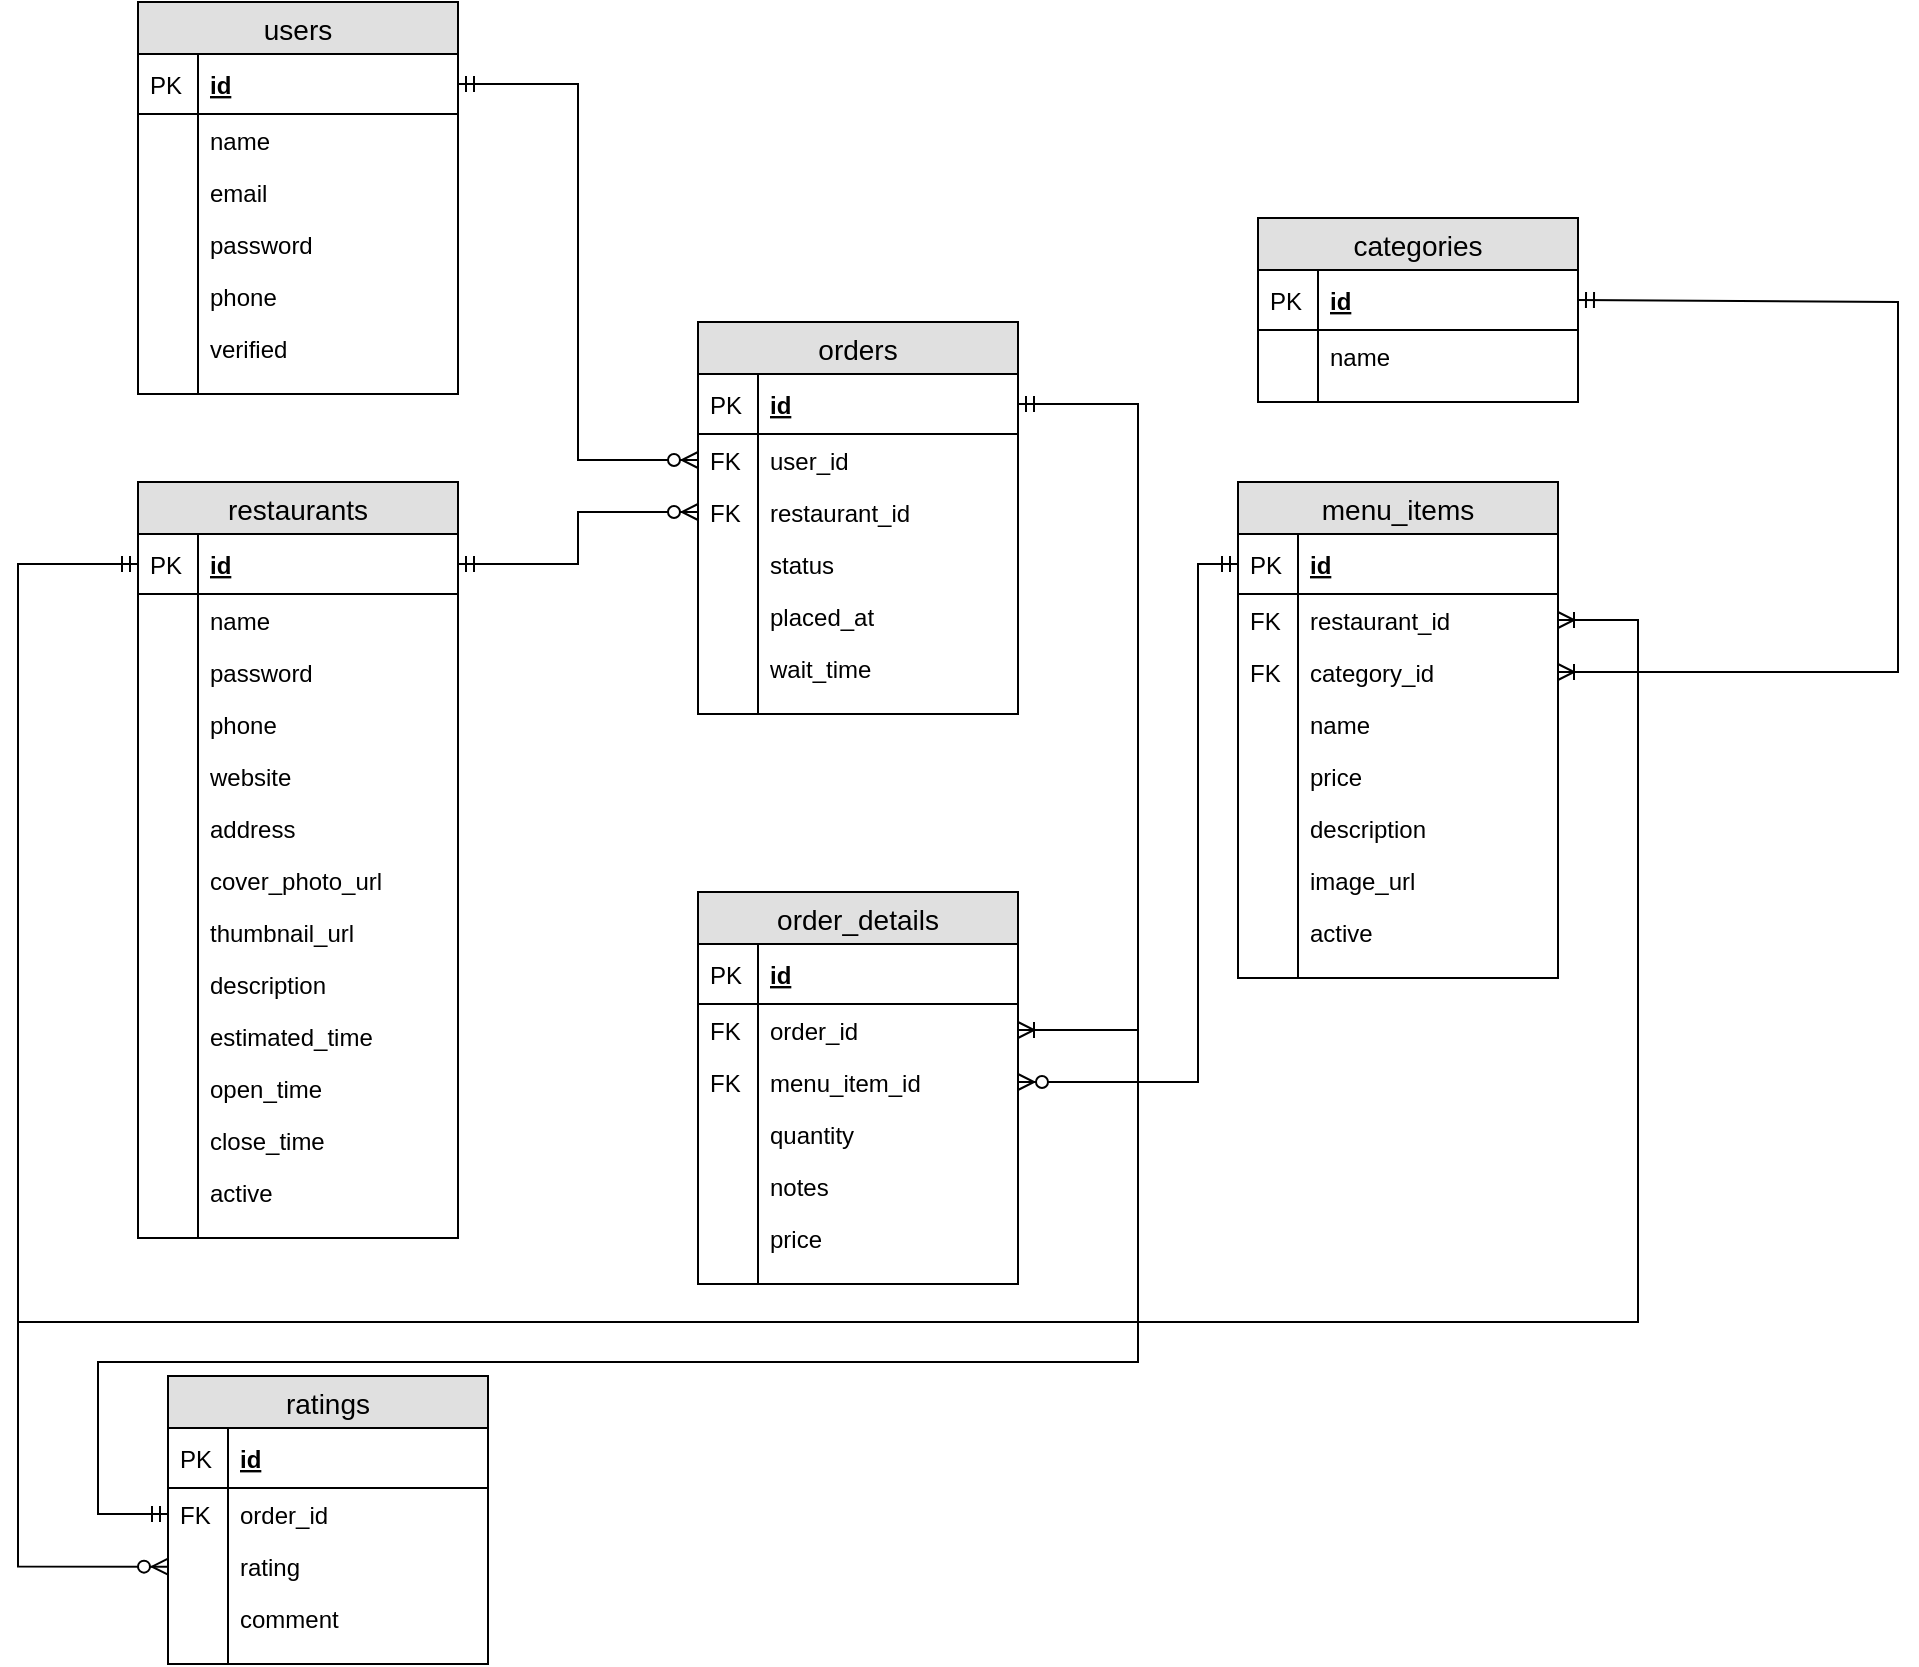 <mxfile pages="1" version="11.2.2" type="github"><diagram name="Page-1" id="2ca16b54-16f6-2749-3443-fa8db7711227"><mxGraphModel dx="1009" dy="723" grid="1" gridSize="10" guides="1" tooltips="1" connect="1" arrows="1" fold="1" page="1" pageScale="1" pageWidth="1100" pageHeight="850" background="#ffffff" math="0" shadow="0"><root><mxCell id="0"/><mxCell id="1" parent="0"/><mxCell id="8HrTH-CgmxdpG1idNWJw-26" value="users" style="swimlane;fontStyle=0;childLayout=stackLayout;horizontal=1;startSize=26;fillColor=#e0e0e0;horizontalStack=0;resizeParent=1;resizeParentMax=0;resizeLast=0;collapsible=1;marginBottom=0;swimlaneFillColor=#ffffff;align=center;fontSize=14;" parent="1" vertex="1"><mxGeometry x="120" y="120" width="160" height="196" as="geometry"/></mxCell><mxCell id="8HrTH-CgmxdpG1idNWJw-27" value="id" style="shape=partialRectangle;top=0;left=0;right=0;bottom=1;align=left;verticalAlign=middle;fillColor=none;spacingLeft=34;spacingRight=4;overflow=hidden;rotatable=0;points=[[0,0.5],[1,0.5]];portConstraint=eastwest;dropTarget=0;fontStyle=5;fontSize=12;" parent="8HrTH-CgmxdpG1idNWJw-26" vertex="1"><mxGeometry y="26" width="160" height="30" as="geometry"/></mxCell><mxCell id="8HrTH-CgmxdpG1idNWJw-28" value="PK" style="shape=partialRectangle;top=0;left=0;bottom=0;fillColor=none;align=left;verticalAlign=middle;spacingLeft=4;spacingRight=4;overflow=hidden;rotatable=0;points=[];portConstraint=eastwest;part=1;fontSize=12;" parent="8HrTH-CgmxdpG1idNWJw-27" vertex="1" connectable="0"><mxGeometry width="30" height="30" as="geometry"/></mxCell><mxCell id="8HrTH-CgmxdpG1idNWJw-29" value="name" style="shape=partialRectangle;top=0;left=0;right=0;bottom=0;align=left;verticalAlign=top;fillColor=none;spacingLeft=34;spacingRight=4;overflow=hidden;rotatable=0;points=[[0,0.5],[1,0.5]];portConstraint=eastwest;dropTarget=0;fontSize=12;" parent="8HrTH-CgmxdpG1idNWJw-26" vertex="1"><mxGeometry y="56" width="160" height="26" as="geometry"/></mxCell><mxCell id="8HrTH-CgmxdpG1idNWJw-30" value="" style="shape=partialRectangle;top=0;left=0;bottom=0;fillColor=none;align=left;verticalAlign=top;spacingLeft=4;spacingRight=4;overflow=hidden;rotatable=0;points=[];portConstraint=eastwest;part=1;fontSize=12;" parent="8HrTH-CgmxdpG1idNWJw-29" vertex="1" connectable="0"><mxGeometry width="30" height="26" as="geometry"/></mxCell><mxCell id="8HrTH-CgmxdpG1idNWJw-31" value="email" style="shape=partialRectangle;top=0;left=0;right=0;bottom=0;align=left;verticalAlign=top;fillColor=none;spacingLeft=34;spacingRight=4;overflow=hidden;rotatable=0;points=[[0,0.5],[1,0.5]];portConstraint=eastwest;dropTarget=0;fontSize=12;" parent="8HrTH-CgmxdpG1idNWJw-26" vertex="1"><mxGeometry y="82" width="160" height="26" as="geometry"/></mxCell><mxCell id="8HrTH-CgmxdpG1idNWJw-32" value="" style="shape=partialRectangle;top=0;left=0;bottom=0;fillColor=none;align=left;verticalAlign=top;spacingLeft=4;spacingRight=4;overflow=hidden;rotatable=0;points=[];portConstraint=eastwest;part=1;fontSize=12;" parent="8HrTH-CgmxdpG1idNWJw-31" vertex="1" connectable="0"><mxGeometry width="30" height="26" as="geometry"/></mxCell><mxCell id="8HrTH-CgmxdpG1idNWJw-33" value="password" style="shape=partialRectangle;top=0;left=0;right=0;bottom=0;align=left;verticalAlign=top;fillColor=none;spacingLeft=34;spacingRight=4;overflow=hidden;rotatable=0;points=[[0,0.5],[1,0.5]];portConstraint=eastwest;dropTarget=0;fontSize=12;" parent="8HrTH-CgmxdpG1idNWJw-26" vertex="1"><mxGeometry y="108" width="160" height="26" as="geometry"/></mxCell><mxCell id="8HrTH-CgmxdpG1idNWJw-34" value="" style="shape=partialRectangle;top=0;left=0;bottom=0;fillColor=none;align=left;verticalAlign=top;spacingLeft=4;spacingRight=4;overflow=hidden;rotatable=0;points=[];portConstraint=eastwest;part=1;fontSize=12;" parent="8HrTH-CgmxdpG1idNWJw-33" vertex="1" connectable="0"><mxGeometry width="30" height="26" as="geometry"/></mxCell><mxCell id="8HrTH-CgmxdpG1idNWJw-37" value="phone" style="shape=partialRectangle;top=0;left=0;right=0;bottom=0;align=left;verticalAlign=top;fillColor=none;spacingLeft=34;spacingRight=4;overflow=hidden;rotatable=0;points=[[0,0.5],[1,0.5]];portConstraint=eastwest;dropTarget=0;fontSize=12;" parent="8HrTH-CgmxdpG1idNWJw-26" vertex="1"><mxGeometry y="134" width="160" height="26" as="geometry"/></mxCell><mxCell id="8HrTH-CgmxdpG1idNWJw-38" value="" style="shape=partialRectangle;top=0;left=0;bottom=0;fillColor=none;align=left;verticalAlign=top;spacingLeft=4;spacingRight=4;overflow=hidden;rotatable=0;points=[];portConstraint=eastwest;part=1;fontSize=12;" parent="8HrTH-CgmxdpG1idNWJw-37" vertex="1" connectable="0"><mxGeometry width="30" height="26" as="geometry"/></mxCell><mxCell id="-Yk1TM5RTE3QAILdm3Je-16" value="verified" style="shape=partialRectangle;top=0;left=0;right=0;bottom=0;align=left;verticalAlign=top;fillColor=none;spacingLeft=34;spacingRight=4;overflow=hidden;rotatable=0;points=[[0,0.5],[1,0.5]];portConstraint=eastwest;dropTarget=0;fontSize=12;" vertex="1" parent="8HrTH-CgmxdpG1idNWJw-26"><mxGeometry y="160" width="160" height="26" as="geometry"/></mxCell><mxCell id="-Yk1TM5RTE3QAILdm3Je-17" value="" style="shape=partialRectangle;top=0;left=0;bottom=0;fillColor=none;align=left;verticalAlign=top;spacingLeft=4;spacingRight=4;overflow=hidden;rotatable=0;points=[];portConstraint=eastwest;part=1;fontSize=12;" vertex="1" connectable="0" parent="-Yk1TM5RTE3QAILdm3Je-16"><mxGeometry width="30" height="26" as="geometry"/></mxCell><mxCell id="8HrTH-CgmxdpG1idNWJw-35" value="" style="shape=partialRectangle;top=0;left=0;right=0;bottom=0;align=left;verticalAlign=top;fillColor=none;spacingLeft=34;spacingRight=4;overflow=hidden;rotatable=0;points=[[0,0.5],[1,0.5]];portConstraint=eastwest;dropTarget=0;fontSize=12;" parent="8HrTH-CgmxdpG1idNWJw-26" vertex="1"><mxGeometry y="186" width="160" height="10" as="geometry"/></mxCell><mxCell id="8HrTH-CgmxdpG1idNWJw-36" value="" style="shape=partialRectangle;top=0;left=0;bottom=0;fillColor=none;align=left;verticalAlign=top;spacingLeft=4;spacingRight=4;overflow=hidden;rotatable=0;points=[];portConstraint=eastwest;part=1;fontSize=12;" parent="8HrTH-CgmxdpG1idNWJw-35" vertex="1" connectable="0"><mxGeometry width="30" height="10" as="geometry"/></mxCell><mxCell id="8HrTH-CgmxdpG1idNWJw-39" value="restaurants" style="swimlane;fontStyle=0;childLayout=stackLayout;horizontal=1;startSize=26;fillColor=#e0e0e0;horizontalStack=0;resizeParent=1;resizeParentMax=0;resizeLast=0;collapsible=1;marginBottom=0;swimlaneFillColor=#ffffff;align=center;fontSize=14;" parent="1" vertex="1"><mxGeometry x="120" y="360" width="160" height="378" as="geometry"/></mxCell><mxCell id="8HrTH-CgmxdpG1idNWJw-40" value="id" style="shape=partialRectangle;top=0;left=0;right=0;bottom=1;align=left;verticalAlign=middle;fillColor=none;spacingLeft=34;spacingRight=4;overflow=hidden;rotatable=0;points=[[0,0.5],[1,0.5]];portConstraint=eastwest;dropTarget=0;fontStyle=5;fontSize=12;" parent="8HrTH-CgmxdpG1idNWJw-39" vertex="1"><mxGeometry y="26" width="160" height="30" as="geometry"/></mxCell><mxCell id="8HrTH-CgmxdpG1idNWJw-41" value="PK" style="shape=partialRectangle;top=0;left=0;bottom=0;fillColor=none;align=left;verticalAlign=middle;spacingLeft=4;spacingRight=4;overflow=hidden;rotatable=0;points=[];portConstraint=eastwest;part=1;fontSize=12;" parent="8HrTH-CgmxdpG1idNWJw-40" vertex="1" connectable="0"><mxGeometry width="30" height="30" as="geometry"/></mxCell><mxCell id="8HrTH-CgmxdpG1idNWJw-42" value="name" style="shape=partialRectangle;top=0;left=0;right=0;bottom=0;align=left;verticalAlign=top;fillColor=none;spacingLeft=34;spacingRight=4;overflow=hidden;rotatable=0;points=[[0,0.5],[1,0.5]];portConstraint=eastwest;dropTarget=0;fontSize=12;" parent="8HrTH-CgmxdpG1idNWJw-39" vertex="1"><mxGeometry y="56" width="160" height="26" as="geometry"/></mxCell><mxCell id="8HrTH-CgmxdpG1idNWJw-43" value="" style="shape=partialRectangle;top=0;left=0;bottom=0;fillColor=none;align=left;verticalAlign=top;spacingLeft=4;spacingRight=4;overflow=hidden;rotatable=0;points=[];portConstraint=eastwest;part=1;fontSize=12;" parent="8HrTH-CgmxdpG1idNWJw-42" vertex="1" connectable="0"><mxGeometry width="30" height="26" as="geometry"/></mxCell><mxCell id="V6HGKBPc1Utgo940_Jgr-9" value="password" style="shape=partialRectangle;top=0;left=0;right=0;bottom=0;align=left;verticalAlign=top;fillColor=none;spacingLeft=34;spacingRight=4;overflow=hidden;rotatable=0;points=[[0,0.5],[1,0.5]];portConstraint=eastwest;dropTarget=0;fontSize=12;" parent="8HrTH-CgmxdpG1idNWJw-39" vertex="1"><mxGeometry y="82" width="160" height="26" as="geometry"/></mxCell><mxCell id="V6HGKBPc1Utgo940_Jgr-10" value="" style="shape=partialRectangle;top=0;left=0;bottom=0;fillColor=none;align=left;verticalAlign=top;spacingLeft=4;spacingRight=4;overflow=hidden;rotatable=0;points=[];portConstraint=eastwest;part=1;fontSize=12;" parent="V6HGKBPc1Utgo940_Jgr-9" vertex="1" connectable="0"><mxGeometry width="30" height="26" as="geometry"/></mxCell><mxCell id="8HrTH-CgmxdpG1idNWJw-58" value="phone" style="shape=partialRectangle;top=0;left=0;right=0;bottom=0;align=left;verticalAlign=top;fillColor=none;spacingLeft=34;spacingRight=4;overflow=hidden;rotatable=0;points=[[0,0.5],[1,0.5]];portConstraint=eastwest;dropTarget=0;fontSize=12;" parent="8HrTH-CgmxdpG1idNWJw-39" vertex="1"><mxGeometry y="108" width="160" height="26" as="geometry"/></mxCell><mxCell id="8HrTH-CgmxdpG1idNWJw-59" value="" style="shape=partialRectangle;top=0;left=0;bottom=0;fillColor=none;align=left;verticalAlign=top;spacingLeft=4;spacingRight=4;overflow=hidden;rotatable=0;points=[];portConstraint=eastwest;part=1;fontSize=12;" parent="8HrTH-CgmxdpG1idNWJw-58" vertex="1" connectable="0"><mxGeometry width="30" height="26" as="geometry"/></mxCell><mxCell id="8HrTH-CgmxdpG1idNWJw-60" value="website" style="shape=partialRectangle;top=0;left=0;right=0;bottom=0;align=left;verticalAlign=top;fillColor=none;spacingLeft=34;spacingRight=4;overflow=hidden;rotatable=0;points=[[0,0.5],[1,0.5]];portConstraint=eastwest;dropTarget=0;fontSize=12;" parent="8HrTH-CgmxdpG1idNWJw-39" vertex="1"><mxGeometry y="134" width="160" height="26" as="geometry"/></mxCell><mxCell id="8HrTH-CgmxdpG1idNWJw-61" value="" style="shape=partialRectangle;top=0;left=0;bottom=0;fillColor=none;align=left;verticalAlign=top;spacingLeft=4;spacingRight=4;overflow=hidden;rotatable=0;points=[];portConstraint=eastwest;part=1;fontSize=12;" parent="8HrTH-CgmxdpG1idNWJw-60" vertex="1" connectable="0"><mxGeometry width="30" height="26" as="geometry"/></mxCell><mxCell id="8HrTH-CgmxdpG1idNWJw-44" value="address" style="shape=partialRectangle;top=0;left=0;right=0;bottom=0;align=left;verticalAlign=top;fillColor=none;spacingLeft=34;spacingRight=4;overflow=hidden;rotatable=0;points=[[0,0.5],[1,0.5]];portConstraint=eastwest;dropTarget=0;fontSize=12;" parent="8HrTH-CgmxdpG1idNWJw-39" vertex="1"><mxGeometry y="160" width="160" height="26" as="geometry"/></mxCell><mxCell id="8HrTH-CgmxdpG1idNWJw-45" value="" style="shape=partialRectangle;top=0;left=0;bottom=0;fillColor=none;align=left;verticalAlign=top;spacingLeft=4;spacingRight=4;overflow=hidden;rotatable=0;points=[];portConstraint=eastwest;part=1;fontSize=12;" parent="8HrTH-CgmxdpG1idNWJw-44" vertex="1" connectable="0"><mxGeometry width="30" height="26" as="geometry"/></mxCell><mxCell id="8HrTH-CgmxdpG1idNWJw-73" value="cover_photo_url" style="shape=partialRectangle;top=0;left=0;right=0;bottom=0;align=left;verticalAlign=top;fillColor=none;spacingLeft=34;spacingRight=4;overflow=hidden;rotatable=0;points=[[0,0.5],[1,0.5]];portConstraint=eastwest;dropTarget=0;fontSize=12;" parent="8HrTH-CgmxdpG1idNWJw-39" vertex="1"><mxGeometry y="186" width="160" height="26" as="geometry"/></mxCell><mxCell id="8HrTH-CgmxdpG1idNWJw-74" value="" style="shape=partialRectangle;top=0;left=0;bottom=0;fillColor=none;align=left;verticalAlign=top;spacingLeft=4;spacingRight=4;overflow=hidden;rotatable=0;points=[];portConstraint=eastwest;part=1;fontSize=12;" parent="8HrTH-CgmxdpG1idNWJw-73" vertex="1" connectable="0"><mxGeometry width="30" height="26" as="geometry"/></mxCell><mxCell id="8HrTH-CgmxdpG1idNWJw-75" value="thumbnail_url" style="shape=partialRectangle;top=0;left=0;right=0;bottom=0;align=left;verticalAlign=top;fillColor=none;spacingLeft=34;spacingRight=4;overflow=hidden;rotatable=0;points=[[0,0.5],[1,0.5]];portConstraint=eastwest;dropTarget=0;fontSize=12;" parent="8HrTH-CgmxdpG1idNWJw-39" vertex="1"><mxGeometry y="212" width="160" height="26" as="geometry"/></mxCell><mxCell id="8HrTH-CgmxdpG1idNWJw-76" value="" style="shape=partialRectangle;top=0;left=0;bottom=0;fillColor=none;align=left;verticalAlign=top;spacingLeft=4;spacingRight=4;overflow=hidden;rotatable=0;points=[];portConstraint=eastwest;part=1;fontSize=12;" parent="8HrTH-CgmxdpG1idNWJw-75" vertex="1" connectable="0"><mxGeometry width="30" height="26" as="geometry"/></mxCell><mxCell id="8HrTH-CgmxdpG1idNWJw-50" value="description" style="shape=partialRectangle;top=0;left=0;right=0;bottom=0;align=left;verticalAlign=top;fillColor=none;spacingLeft=34;spacingRight=4;overflow=hidden;rotatable=0;points=[[0,0.5],[1,0.5]];portConstraint=eastwest;dropTarget=0;fontSize=12;" parent="8HrTH-CgmxdpG1idNWJw-39" vertex="1"><mxGeometry y="238" width="160" height="26" as="geometry"/></mxCell><mxCell id="8HrTH-CgmxdpG1idNWJw-51" value="" style="shape=partialRectangle;top=0;left=0;bottom=0;fillColor=none;align=left;verticalAlign=top;spacingLeft=4;spacingRight=4;overflow=hidden;rotatable=0;points=[];portConstraint=eastwest;part=1;fontSize=12;" parent="8HrTH-CgmxdpG1idNWJw-50" vertex="1" connectable="0"><mxGeometry width="30" height="26" as="geometry"/></mxCell><mxCell id="8HrTH-CgmxdpG1idNWJw-46" value="estimated_time" style="shape=partialRectangle;top=0;left=0;right=0;bottom=0;align=left;verticalAlign=top;fillColor=none;spacingLeft=34;spacingRight=4;overflow=hidden;rotatable=0;points=[[0,0.5],[1,0.5]];portConstraint=eastwest;dropTarget=0;fontSize=12;" parent="8HrTH-CgmxdpG1idNWJw-39" vertex="1"><mxGeometry y="264" width="160" height="26" as="geometry"/></mxCell><mxCell id="8HrTH-CgmxdpG1idNWJw-47" value="" style="shape=partialRectangle;top=0;left=0;bottom=0;fillColor=none;align=left;verticalAlign=top;spacingLeft=4;spacingRight=4;overflow=hidden;rotatable=0;points=[];portConstraint=eastwest;part=1;fontSize=12;" parent="8HrTH-CgmxdpG1idNWJw-46" vertex="1" connectable="0"><mxGeometry width="30" height="26" as="geometry"/></mxCell><mxCell id="8HrTH-CgmxdpG1idNWJw-54" value="open_time" style="shape=partialRectangle;top=0;left=0;right=0;bottom=0;align=left;verticalAlign=top;fillColor=none;spacingLeft=34;spacingRight=4;overflow=hidden;rotatable=0;points=[[0,0.5],[1,0.5]];portConstraint=eastwest;dropTarget=0;fontSize=12;" parent="8HrTH-CgmxdpG1idNWJw-39" vertex="1"><mxGeometry y="290" width="160" height="26" as="geometry"/></mxCell><mxCell id="8HrTH-CgmxdpG1idNWJw-55" value="" style="shape=partialRectangle;top=0;left=0;bottom=0;fillColor=none;align=left;verticalAlign=top;spacingLeft=4;spacingRight=4;overflow=hidden;rotatable=0;points=[];portConstraint=eastwest;part=1;fontSize=12;" parent="8HrTH-CgmxdpG1idNWJw-54" vertex="1" connectable="0"><mxGeometry width="30" height="26" as="geometry"/></mxCell><mxCell id="8HrTH-CgmxdpG1idNWJw-56" value="close_time" style="shape=partialRectangle;top=0;left=0;right=0;bottom=0;align=left;verticalAlign=top;fillColor=none;spacingLeft=34;spacingRight=4;overflow=hidden;rotatable=0;points=[[0,0.5],[1,0.5]];portConstraint=eastwest;dropTarget=0;fontSize=12;" parent="8HrTH-CgmxdpG1idNWJw-39" vertex="1"><mxGeometry y="316" width="160" height="26" as="geometry"/></mxCell><mxCell id="8HrTH-CgmxdpG1idNWJw-57" value="" style="shape=partialRectangle;top=0;left=0;bottom=0;fillColor=none;align=left;verticalAlign=top;spacingLeft=4;spacingRight=4;overflow=hidden;rotatable=0;points=[];portConstraint=eastwest;part=1;fontSize=12;" parent="8HrTH-CgmxdpG1idNWJw-56" vertex="1" connectable="0"><mxGeometry width="30" height="26" as="geometry"/></mxCell><mxCell id="V6HGKBPc1Utgo940_Jgr-7" value="active" style="shape=partialRectangle;top=0;left=0;right=0;bottom=0;align=left;verticalAlign=top;fillColor=none;spacingLeft=34;spacingRight=4;overflow=hidden;rotatable=0;points=[[0,0.5],[1,0.5]];portConstraint=eastwest;dropTarget=0;fontSize=12;" parent="8HrTH-CgmxdpG1idNWJw-39" vertex="1"><mxGeometry y="342" width="160" height="26" as="geometry"/></mxCell><mxCell id="V6HGKBPc1Utgo940_Jgr-8" value="" style="shape=partialRectangle;top=0;left=0;bottom=0;fillColor=none;align=left;verticalAlign=top;spacingLeft=4;spacingRight=4;overflow=hidden;rotatable=0;points=[];portConstraint=eastwest;part=1;fontSize=12;" parent="V6HGKBPc1Utgo940_Jgr-7" vertex="1" connectable="0"><mxGeometry width="30" height="26" as="geometry"/></mxCell><mxCell id="8HrTH-CgmxdpG1idNWJw-48" value="" style="shape=partialRectangle;top=0;left=0;right=0;bottom=0;align=left;verticalAlign=top;fillColor=none;spacingLeft=34;spacingRight=4;overflow=hidden;rotatable=0;points=[[0,0.5],[1,0.5]];portConstraint=eastwest;dropTarget=0;fontSize=12;" parent="8HrTH-CgmxdpG1idNWJw-39" vertex="1"><mxGeometry y="368" width="160" height="10" as="geometry"/></mxCell><mxCell id="8HrTH-CgmxdpG1idNWJw-49" value="" style="shape=partialRectangle;top=0;left=0;bottom=0;fillColor=none;align=left;verticalAlign=top;spacingLeft=4;spacingRight=4;overflow=hidden;rotatable=0;points=[];portConstraint=eastwest;part=1;fontSize=12;" parent="8HrTH-CgmxdpG1idNWJw-48" vertex="1" connectable="0"><mxGeometry width="30" height="10" as="geometry"/></mxCell><mxCell id="8HrTH-CgmxdpG1idNWJw-62" value="menu_items" style="swimlane;fontStyle=0;childLayout=stackLayout;horizontal=1;startSize=26;fillColor=#e0e0e0;horizontalStack=0;resizeParent=1;resizeParentMax=0;resizeLast=0;collapsible=1;marginBottom=0;swimlaneFillColor=#ffffff;align=center;fontSize=14;" parent="1" vertex="1"><mxGeometry x="670" y="360" width="160" height="248" as="geometry"/></mxCell><mxCell id="8HrTH-CgmxdpG1idNWJw-63" value="id" style="shape=partialRectangle;top=0;left=0;right=0;bottom=1;align=left;verticalAlign=middle;fillColor=none;spacingLeft=34;spacingRight=4;overflow=hidden;rotatable=0;points=[[0,0.5],[1,0.5]];portConstraint=eastwest;dropTarget=0;fontStyle=5;fontSize=12;" parent="8HrTH-CgmxdpG1idNWJw-62" vertex="1"><mxGeometry y="26" width="160" height="30" as="geometry"/></mxCell><mxCell id="8HrTH-CgmxdpG1idNWJw-64" value="PK" style="shape=partialRectangle;top=0;left=0;bottom=0;fillColor=none;align=left;verticalAlign=middle;spacingLeft=4;spacingRight=4;overflow=hidden;rotatable=0;points=[];portConstraint=eastwest;part=1;fontSize=12;" parent="8HrTH-CgmxdpG1idNWJw-63" vertex="1" connectable="0"><mxGeometry width="30" height="30" as="geometry"/></mxCell><mxCell id="8HrTH-CgmxdpG1idNWJw-65" value="restaurant_id" style="shape=partialRectangle;top=0;left=0;right=0;bottom=0;align=left;verticalAlign=top;fillColor=none;spacingLeft=34;spacingRight=4;overflow=hidden;rotatable=0;points=[[0,0.5],[1,0.5]];portConstraint=eastwest;dropTarget=0;fontSize=12;" parent="8HrTH-CgmxdpG1idNWJw-62" vertex="1"><mxGeometry y="56" width="160" height="26" as="geometry"/></mxCell><mxCell id="8HrTH-CgmxdpG1idNWJw-66" value="FK" style="shape=partialRectangle;top=0;left=0;bottom=0;fillColor=none;align=left;verticalAlign=top;spacingLeft=4;spacingRight=4;overflow=hidden;rotatable=0;points=[];portConstraint=eastwest;part=1;fontSize=12;" parent="8HrTH-CgmxdpG1idNWJw-65" vertex="1" connectable="0"><mxGeometry width="30" height="26" as="geometry"/></mxCell><mxCell id="8HrTH-CgmxdpG1idNWJw-67" value="category_id" style="shape=partialRectangle;top=0;left=0;right=0;bottom=0;align=left;verticalAlign=top;fillColor=none;spacingLeft=34;spacingRight=4;overflow=hidden;rotatable=0;points=[[0,0.5],[1,0.5]];portConstraint=eastwest;dropTarget=0;fontSize=12;" parent="8HrTH-CgmxdpG1idNWJw-62" vertex="1"><mxGeometry y="82" width="160" height="26" as="geometry"/></mxCell><mxCell id="8HrTH-CgmxdpG1idNWJw-68" value="FK" style="shape=partialRectangle;top=0;left=0;bottom=0;fillColor=none;align=left;verticalAlign=top;spacingLeft=4;spacingRight=4;overflow=hidden;rotatable=0;points=[];portConstraint=eastwest;part=1;fontSize=12;" parent="8HrTH-CgmxdpG1idNWJw-67" vertex="1" connectable="0"><mxGeometry width="30" height="26" as="geometry"/></mxCell><mxCell id="8HrTH-CgmxdpG1idNWJw-69" value="name" style="shape=partialRectangle;top=0;left=0;right=0;bottom=0;align=left;verticalAlign=top;fillColor=none;spacingLeft=34;spacingRight=4;overflow=hidden;rotatable=0;points=[[0,0.5],[1,0.5]];portConstraint=eastwest;dropTarget=0;fontSize=12;" parent="8HrTH-CgmxdpG1idNWJw-62" vertex="1"><mxGeometry y="108" width="160" height="26" as="geometry"/></mxCell><mxCell id="8HrTH-CgmxdpG1idNWJw-70" value="" style="shape=partialRectangle;top=0;left=0;bottom=0;fillColor=none;align=left;verticalAlign=top;spacingLeft=4;spacingRight=4;overflow=hidden;rotatable=0;points=[];portConstraint=eastwest;part=1;fontSize=12;" parent="8HrTH-CgmxdpG1idNWJw-69" vertex="1" connectable="0"><mxGeometry width="30" height="26" as="geometry"/></mxCell><mxCell id="8HrTH-CgmxdpG1idNWJw-77" value="price" style="shape=partialRectangle;top=0;left=0;right=0;bottom=0;align=left;verticalAlign=top;fillColor=none;spacingLeft=34;spacingRight=4;overflow=hidden;rotatable=0;points=[[0,0.5],[1,0.5]];portConstraint=eastwest;dropTarget=0;fontSize=12;" parent="8HrTH-CgmxdpG1idNWJw-62" vertex="1"><mxGeometry y="134" width="160" height="26" as="geometry"/></mxCell><mxCell id="8HrTH-CgmxdpG1idNWJw-78" value="" style="shape=partialRectangle;top=0;left=0;bottom=0;fillColor=none;align=left;verticalAlign=top;spacingLeft=4;spacingRight=4;overflow=hidden;rotatable=0;points=[];portConstraint=eastwest;part=1;fontSize=12;" parent="8HrTH-CgmxdpG1idNWJw-77" vertex="1" connectable="0"><mxGeometry width="30" height="26" as="geometry"/></mxCell><mxCell id="8HrTH-CgmxdpG1idNWJw-79" value="description" style="shape=partialRectangle;top=0;left=0;right=0;bottom=0;align=left;verticalAlign=top;fillColor=none;spacingLeft=34;spacingRight=4;overflow=hidden;rotatable=0;points=[[0,0.5],[1,0.5]];portConstraint=eastwest;dropTarget=0;fontSize=12;" parent="8HrTH-CgmxdpG1idNWJw-62" vertex="1"><mxGeometry y="160" width="160" height="26" as="geometry"/></mxCell><mxCell id="8HrTH-CgmxdpG1idNWJw-80" value="" style="shape=partialRectangle;top=0;left=0;bottom=0;fillColor=none;align=left;verticalAlign=top;spacingLeft=4;spacingRight=4;overflow=hidden;rotatable=0;points=[];portConstraint=eastwest;part=1;fontSize=12;" parent="8HrTH-CgmxdpG1idNWJw-79" vertex="1" connectable="0"><mxGeometry width="30" height="26" as="geometry"/></mxCell><mxCell id="8HrTH-CgmxdpG1idNWJw-81" value="image_url" style="shape=partialRectangle;top=0;left=0;right=0;bottom=0;align=left;verticalAlign=top;fillColor=none;spacingLeft=34;spacingRight=4;overflow=hidden;rotatable=0;points=[[0,0.5],[1,0.5]];portConstraint=eastwest;dropTarget=0;fontSize=12;" parent="8HrTH-CgmxdpG1idNWJw-62" vertex="1"><mxGeometry y="186" width="160" height="26" as="geometry"/></mxCell><mxCell id="8HrTH-CgmxdpG1idNWJw-82" value="" style="shape=partialRectangle;top=0;left=0;bottom=0;fillColor=none;align=left;verticalAlign=top;spacingLeft=4;spacingRight=4;overflow=hidden;rotatable=0;points=[];portConstraint=eastwest;part=1;fontSize=12;" parent="8HrTH-CgmxdpG1idNWJw-81" vertex="1" connectable="0"><mxGeometry width="30" height="26" as="geometry"/></mxCell><mxCell id="V6HGKBPc1Utgo940_Jgr-1" value="active" style="shape=partialRectangle;top=0;left=0;right=0;bottom=0;align=left;verticalAlign=top;fillColor=none;spacingLeft=34;spacingRight=4;overflow=hidden;rotatable=0;points=[[0,0.5],[1,0.5]];portConstraint=eastwest;dropTarget=0;fontSize=12;" parent="8HrTH-CgmxdpG1idNWJw-62" vertex="1"><mxGeometry y="212" width="160" height="26" as="geometry"/></mxCell><mxCell id="V6HGKBPc1Utgo940_Jgr-2" value="" style="shape=partialRectangle;top=0;left=0;bottom=0;fillColor=none;align=left;verticalAlign=top;spacingLeft=4;spacingRight=4;overflow=hidden;rotatable=0;points=[];portConstraint=eastwest;part=1;fontSize=12;" parent="V6HGKBPc1Utgo940_Jgr-1" vertex="1" connectable="0"><mxGeometry width="30" height="26" as="geometry"/></mxCell><mxCell id="8HrTH-CgmxdpG1idNWJw-71" value="" style="shape=partialRectangle;top=0;left=0;right=0;bottom=0;align=left;verticalAlign=top;fillColor=none;spacingLeft=34;spacingRight=4;overflow=hidden;rotatable=0;points=[[0,0.5],[1,0.5]];portConstraint=eastwest;dropTarget=0;fontSize=12;" parent="8HrTH-CgmxdpG1idNWJw-62" vertex="1"><mxGeometry y="238" width="160" height="10" as="geometry"/></mxCell><mxCell id="8HrTH-CgmxdpG1idNWJw-72" value="" style="shape=partialRectangle;top=0;left=0;bottom=0;fillColor=none;align=left;verticalAlign=top;spacingLeft=4;spacingRight=4;overflow=hidden;rotatable=0;points=[];portConstraint=eastwest;part=1;fontSize=12;" parent="8HrTH-CgmxdpG1idNWJw-71" vertex="1" connectable="0"><mxGeometry width="30" height="10" as="geometry"/></mxCell><mxCell id="8HrTH-CgmxdpG1idNWJw-83" value="orders" style="swimlane;fontStyle=0;childLayout=stackLayout;horizontal=1;startSize=26;fillColor=#e0e0e0;horizontalStack=0;resizeParent=1;resizeParentMax=0;resizeLast=0;collapsible=1;marginBottom=0;swimlaneFillColor=#ffffff;align=center;fontSize=14;" parent="1" vertex="1"><mxGeometry x="400" y="280" width="160" height="196" as="geometry"/></mxCell><mxCell id="8HrTH-CgmxdpG1idNWJw-84" value="id" style="shape=partialRectangle;top=0;left=0;right=0;bottom=1;align=left;verticalAlign=middle;fillColor=none;spacingLeft=34;spacingRight=4;overflow=hidden;rotatable=0;points=[[0,0.5],[1,0.5]];portConstraint=eastwest;dropTarget=0;fontStyle=5;fontSize=12;" parent="8HrTH-CgmxdpG1idNWJw-83" vertex="1"><mxGeometry y="26" width="160" height="30" as="geometry"/></mxCell><mxCell id="8HrTH-CgmxdpG1idNWJw-85" value="PK" style="shape=partialRectangle;top=0;left=0;bottom=0;fillColor=none;align=left;verticalAlign=middle;spacingLeft=4;spacingRight=4;overflow=hidden;rotatable=0;points=[];portConstraint=eastwest;part=1;fontSize=12;" parent="8HrTH-CgmxdpG1idNWJw-84" vertex="1" connectable="0"><mxGeometry width="30" height="30" as="geometry"/></mxCell><mxCell id="8HrTH-CgmxdpG1idNWJw-88" value="user_id" style="shape=partialRectangle;top=0;left=0;right=0;bottom=0;align=left;verticalAlign=top;fillColor=none;spacingLeft=34;spacingRight=4;overflow=hidden;rotatable=0;points=[[0,0.5],[1,0.5]];portConstraint=eastwest;dropTarget=0;fontSize=12;" parent="8HrTH-CgmxdpG1idNWJw-83" vertex="1"><mxGeometry y="56" width="160" height="26" as="geometry"/></mxCell><mxCell id="8HrTH-CgmxdpG1idNWJw-89" value="FK" style="shape=partialRectangle;top=0;left=0;bottom=0;fillColor=none;align=left;verticalAlign=top;spacingLeft=4;spacingRight=4;overflow=hidden;rotatable=0;points=[];portConstraint=eastwest;part=1;fontSize=12;" parent="8HrTH-CgmxdpG1idNWJw-88" vertex="1" connectable="0"><mxGeometry width="30" height="26" as="geometry"/></mxCell><mxCell id="8HrTH-CgmxdpG1idNWJw-86" value="restaurant_id" style="shape=partialRectangle;top=0;left=0;right=0;bottom=0;align=left;verticalAlign=top;fillColor=none;spacingLeft=34;spacingRight=4;overflow=hidden;rotatable=0;points=[[0,0.5],[1,0.5]];portConstraint=eastwest;dropTarget=0;fontSize=12;" parent="8HrTH-CgmxdpG1idNWJw-83" vertex="1"><mxGeometry y="82" width="160" height="26" as="geometry"/></mxCell><mxCell id="8HrTH-CgmxdpG1idNWJw-87" value="FK" style="shape=partialRectangle;top=0;left=0;bottom=0;fillColor=none;align=left;verticalAlign=top;spacingLeft=4;spacingRight=4;overflow=hidden;rotatable=0;points=[];portConstraint=eastwest;part=1;fontSize=12;" parent="8HrTH-CgmxdpG1idNWJw-86" vertex="1" connectable="0"><mxGeometry width="30" height="26" as="geometry"/></mxCell><mxCell id="8HrTH-CgmxdpG1idNWJw-90" value="status" style="shape=partialRectangle;top=0;left=0;right=0;bottom=0;align=left;verticalAlign=top;fillColor=none;spacingLeft=34;spacingRight=4;overflow=hidden;rotatable=0;points=[[0,0.5],[1,0.5]];portConstraint=eastwest;dropTarget=0;fontSize=12;" parent="8HrTH-CgmxdpG1idNWJw-83" vertex="1"><mxGeometry y="108" width="160" height="26" as="geometry"/></mxCell><mxCell id="8HrTH-CgmxdpG1idNWJw-91" value="" style="shape=partialRectangle;top=0;left=0;bottom=0;fillColor=none;align=left;verticalAlign=top;spacingLeft=4;spacingRight=4;overflow=hidden;rotatable=0;points=[];portConstraint=eastwest;part=1;fontSize=12;" parent="8HrTH-CgmxdpG1idNWJw-90" vertex="1" connectable="0"><mxGeometry width="30" height="26" as="geometry"/></mxCell><mxCell id="V6HGKBPc1Utgo940_Jgr-3" value="placed_at" style="shape=partialRectangle;top=0;left=0;right=0;bottom=0;align=left;verticalAlign=top;fillColor=none;spacingLeft=34;spacingRight=4;overflow=hidden;rotatable=0;points=[[0,0.5],[1,0.5]];portConstraint=eastwest;dropTarget=0;fontSize=12;" parent="8HrTH-CgmxdpG1idNWJw-83" vertex="1"><mxGeometry y="134" width="160" height="26" as="geometry"/></mxCell><mxCell id="V6HGKBPc1Utgo940_Jgr-4" value="" style="shape=partialRectangle;top=0;left=0;bottom=0;fillColor=none;align=left;verticalAlign=top;spacingLeft=4;spacingRight=4;overflow=hidden;rotatable=0;points=[];portConstraint=eastwest;part=1;fontSize=12;" parent="V6HGKBPc1Utgo940_Jgr-3" vertex="1" connectable="0"><mxGeometry width="30" height="26" as="geometry"/></mxCell><mxCell id="V6HGKBPc1Utgo940_Jgr-5" value="wait_time" style="shape=partialRectangle;top=0;left=0;right=0;bottom=0;align=left;verticalAlign=top;fillColor=none;spacingLeft=34;spacingRight=4;overflow=hidden;rotatable=0;points=[[0,0.5],[1,0.5]];portConstraint=eastwest;dropTarget=0;fontSize=12;" parent="8HrTH-CgmxdpG1idNWJw-83" vertex="1"><mxGeometry y="160" width="160" height="26" as="geometry"/></mxCell><mxCell id="V6HGKBPc1Utgo940_Jgr-6" value="" style="shape=partialRectangle;top=0;left=0;bottom=0;fillColor=none;align=left;verticalAlign=top;spacingLeft=4;spacingRight=4;overflow=hidden;rotatable=0;points=[];portConstraint=eastwest;part=1;fontSize=12;" parent="V6HGKBPc1Utgo940_Jgr-5" vertex="1" connectable="0"><mxGeometry width="30" height="26" as="geometry"/></mxCell><mxCell id="8HrTH-CgmxdpG1idNWJw-92" value="" style="shape=partialRectangle;top=0;left=0;right=0;bottom=0;align=left;verticalAlign=top;fillColor=none;spacingLeft=34;spacingRight=4;overflow=hidden;rotatable=0;points=[[0,0.5],[1,0.5]];portConstraint=eastwest;dropTarget=0;fontSize=12;" parent="8HrTH-CgmxdpG1idNWJw-83" vertex="1"><mxGeometry y="186" width="160" height="10" as="geometry"/></mxCell><mxCell id="8HrTH-CgmxdpG1idNWJw-93" value="" style="shape=partialRectangle;top=0;left=0;bottom=0;fillColor=none;align=left;verticalAlign=top;spacingLeft=4;spacingRight=4;overflow=hidden;rotatable=0;points=[];portConstraint=eastwest;part=1;fontSize=12;" parent="8HrTH-CgmxdpG1idNWJw-92" vertex="1" connectable="0"><mxGeometry width="30" height="10" as="geometry"/></mxCell><mxCell id="8HrTH-CgmxdpG1idNWJw-94" value="order_details" style="swimlane;fontStyle=0;childLayout=stackLayout;horizontal=1;startSize=26;fillColor=#e0e0e0;horizontalStack=0;resizeParent=1;resizeParentMax=0;resizeLast=0;collapsible=1;marginBottom=0;swimlaneFillColor=#ffffff;align=center;fontSize=14;" parent="1" vertex="1"><mxGeometry x="400" y="565" width="160" height="196" as="geometry"/></mxCell><mxCell id="8HrTH-CgmxdpG1idNWJw-95" value="id" style="shape=partialRectangle;top=0;left=0;right=0;bottom=1;align=left;verticalAlign=middle;fillColor=none;spacingLeft=34;spacingRight=4;overflow=hidden;rotatable=0;points=[[0,0.5],[1,0.5]];portConstraint=eastwest;dropTarget=0;fontStyle=5;fontSize=12;" parent="8HrTH-CgmxdpG1idNWJw-94" vertex="1"><mxGeometry y="26" width="160" height="30" as="geometry"/></mxCell><mxCell id="8HrTH-CgmxdpG1idNWJw-96" value="PK" style="shape=partialRectangle;top=0;left=0;bottom=0;fillColor=none;align=left;verticalAlign=middle;spacingLeft=4;spacingRight=4;overflow=hidden;rotatable=0;points=[];portConstraint=eastwest;part=1;fontSize=12;" parent="8HrTH-CgmxdpG1idNWJw-95" vertex="1" connectable="0"><mxGeometry width="30" height="30" as="geometry"/></mxCell><mxCell id="8HrTH-CgmxdpG1idNWJw-97" value="order_id" style="shape=partialRectangle;top=0;left=0;right=0;bottom=0;align=left;verticalAlign=top;fillColor=none;spacingLeft=34;spacingRight=4;overflow=hidden;rotatable=0;points=[[0,0.5],[1,0.5]];portConstraint=eastwest;dropTarget=0;fontSize=12;" parent="8HrTH-CgmxdpG1idNWJw-94" vertex="1"><mxGeometry y="56" width="160" height="26" as="geometry"/></mxCell><mxCell id="8HrTH-CgmxdpG1idNWJw-98" value="FK" style="shape=partialRectangle;top=0;left=0;bottom=0;fillColor=none;align=left;verticalAlign=top;spacingLeft=4;spacingRight=4;overflow=hidden;rotatable=0;points=[];portConstraint=eastwest;part=1;fontSize=12;" parent="8HrTH-CgmxdpG1idNWJw-97" vertex="1" connectable="0"><mxGeometry width="30" height="26" as="geometry"/></mxCell><mxCell id="8HrTH-CgmxdpG1idNWJw-99" value="menu_item_id" style="shape=partialRectangle;top=0;left=0;right=0;bottom=0;align=left;verticalAlign=top;fillColor=none;spacingLeft=34;spacingRight=4;overflow=hidden;rotatable=0;points=[[0,0.5],[1,0.5]];portConstraint=eastwest;dropTarget=0;fontSize=12;" parent="8HrTH-CgmxdpG1idNWJw-94" vertex="1"><mxGeometry y="82" width="160" height="26" as="geometry"/></mxCell><mxCell id="8HrTH-CgmxdpG1idNWJw-100" value="FK" style="shape=partialRectangle;top=0;left=0;bottom=0;fillColor=none;align=left;verticalAlign=top;spacingLeft=4;spacingRight=4;overflow=hidden;rotatable=0;points=[];portConstraint=eastwest;part=1;fontSize=12;" parent="8HrTH-CgmxdpG1idNWJw-99" vertex="1" connectable="0"><mxGeometry width="30" height="26" as="geometry"/></mxCell><mxCell id="8HrTH-CgmxdpG1idNWJw-101" value="quantity" style="shape=partialRectangle;top=0;left=0;right=0;bottom=0;align=left;verticalAlign=top;fillColor=none;spacingLeft=34;spacingRight=4;overflow=hidden;rotatable=0;points=[[0,0.5],[1,0.5]];portConstraint=eastwest;dropTarget=0;fontSize=12;" parent="8HrTH-CgmxdpG1idNWJw-94" vertex="1"><mxGeometry y="108" width="160" height="26" as="geometry"/></mxCell><mxCell id="8HrTH-CgmxdpG1idNWJw-102" value="" style="shape=partialRectangle;top=0;left=0;bottom=0;fillColor=none;align=left;verticalAlign=top;spacingLeft=4;spacingRight=4;overflow=hidden;rotatable=0;points=[];portConstraint=eastwest;part=1;fontSize=12;" parent="8HrTH-CgmxdpG1idNWJw-101" vertex="1" connectable="0"><mxGeometry width="30" height="26" as="geometry"/></mxCell><mxCell id="8HrTH-CgmxdpG1idNWJw-105" value="notes" style="shape=partialRectangle;top=0;left=0;right=0;bottom=0;align=left;verticalAlign=top;fillColor=none;spacingLeft=34;spacingRight=4;overflow=hidden;rotatable=0;points=[[0,0.5],[1,0.5]];portConstraint=eastwest;dropTarget=0;fontSize=12;" parent="8HrTH-CgmxdpG1idNWJw-94" vertex="1"><mxGeometry y="134" width="160" height="26" as="geometry"/></mxCell><mxCell id="8HrTH-CgmxdpG1idNWJw-106" value="" style="shape=partialRectangle;top=0;left=0;bottom=0;fillColor=none;align=left;verticalAlign=top;spacingLeft=4;spacingRight=4;overflow=hidden;rotatable=0;points=[];portConstraint=eastwest;part=1;fontSize=12;" parent="8HrTH-CgmxdpG1idNWJw-105" vertex="1" connectable="0"><mxGeometry width="30" height="26" as="geometry"/></mxCell><mxCell id="8HrTH-CgmxdpG1idNWJw-111" value="price" style="shape=partialRectangle;top=0;left=0;right=0;bottom=0;align=left;verticalAlign=top;fillColor=none;spacingLeft=34;spacingRight=4;overflow=hidden;rotatable=0;points=[[0,0.5],[1,0.5]];portConstraint=eastwest;dropTarget=0;fontSize=12;" parent="8HrTH-CgmxdpG1idNWJw-94" vertex="1"><mxGeometry y="160" width="160" height="26" as="geometry"/></mxCell><mxCell id="8HrTH-CgmxdpG1idNWJw-112" value="" style="shape=partialRectangle;top=0;left=0;bottom=0;fillColor=none;align=left;verticalAlign=top;spacingLeft=4;spacingRight=4;overflow=hidden;rotatable=0;points=[];portConstraint=eastwest;part=1;fontSize=12;" parent="8HrTH-CgmxdpG1idNWJw-111" vertex="1" connectable="0"><mxGeometry width="30" height="26" as="geometry"/></mxCell><mxCell id="8HrTH-CgmxdpG1idNWJw-103" value="" style="shape=partialRectangle;top=0;left=0;right=0;bottom=0;align=left;verticalAlign=top;fillColor=none;spacingLeft=34;spacingRight=4;overflow=hidden;rotatable=0;points=[[0,0.5],[1,0.5]];portConstraint=eastwest;dropTarget=0;fontSize=12;" parent="8HrTH-CgmxdpG1idNWJw-94" vertex="1"><mxGeometry y="186" width="160" height="10" as="geometry"/></mxCell><mxCell id="8HrTH-CgmxdpG1idNWJw-104" value="" style="shape=partialRectangle;top=0;left=0;bottom=0;fillColor=none;align=left;verticalAlign=top;spacingLeft=4;spacingRight=4;overflow=hidden;rotatable=0;points=[];portConstraint=eastwest;part=1;fontSize=12;" parent="8HrTH-CgmxdpG1idNWJw-103" vertex="1" connectable="0"><mxGeometry width="30" height="10" as="geometry"/></mxCell><mxCell id="8HrTH-CgmxdpG1idNWJw-115" value="" style="endArrow=ERzeroToMany;html=1;entryX=0;entryY=0.5;entryDx=0;entryDy=0;exitX=1;exitY=0.5;exitDx=0;exitDy=0;rounded=0;endFill=1;startArrow=ERmandOne;startFill=0;" parent="1" source="8HrTH-CgmxdpG1idNWJw-40" target="8HrTH-CgmxdpG1idNWJw-86" edge="1"><mxGeometry width="50" height="50" relative="1" as="geometry"><mxPoint x="310" y="475" as="sourcePoint"/><mxPoint x="360" y="425" as="targetPoint"/><Array as="points"><mxPoint x="340" y="401"/><mxPoint x="340" y="375"/></Array></mxGeometry></mxCell><mxCell id="8HrTH-CgmxdpG1idNWJw-118" value="" style="endArrow=ERoneToMany;html=1;exitX=1;exitY=0.5;exitDx=0;exitDy=0;entryX=1;entryY=0.5;entryDx=0;entryDy=0;rounded=0;startArrow=ERmandOne;startFill=0;endFill=0;" parent="1" source="8HrTH-CgmxdpG1idNWJw-84" target="8HrTH-CgmxdpG1idNWJw-97" edge="1"><mxGeometry width="50" height="50" relative="1" as="geometry"><mxPoint x="590" y="520" as="sourcePoint"/><mxPoint x="640" y="470" as="targetPoint"/><Array as="points"><mxPoint x="620" y="321"/><mxPoint x="620" y="634"/></Array></mxGeometry></mxCell><mxCell id="8HrTH-CgmxdpG1idNWJw-120" value="" style="endArrow=ERmandOne;html=1;exitX=1;exitY=0.5;exitDx=0;exitDy=0;entryX=0;entryY=0.5;entryDx=0;entryDy=0;rounded=0;endFill=0;startArrow=ERzeroToMany;startFill=1;" parent="1" source="8HrTH-CgmxdpG1idNWJw-99" target="8HrTH-CgmxdpG1idNWJw-63" edge="1"><mxGeometry width="50" height="50" relative="1" as="geometry"><mxPoint x="120" y="780" as="sourcePoint"/><mxPoint x="650" y="575" as="targetPoint"/><Array as="points"><mxPoint x="650" y="660"/><mxPoint x="650" y="401"/></Array></mxGeometry></mxCell><mxCell id="8HrTH-CgmxdpG1idNWJw-121" value="" style="endArrow=ERzeroToMany;html=1;entryX=0;entryY=0.5;entryDx=0;entryDy=0;exitX=1;exitY=0.5;exitDx=0;exitDy=0;startArrow=ERmandOne;startFill=0;endFill=1;edgeStyle=orthogonalEdgeStyle;rounded=0;" parent="1" source="8HrTH-CgmxdpG1idNWJw-27" target="8HrTH-CgmxdpG1idNWJw-88" edge="1"><mxGeometry width="50" height="50" relative="1" as="geometry"><mxPoint x="120" y="780" as="sourcePoint"/><mxPoint x="170" y="730" as="targetPoint"/></mxGeometry></mxCell><mxCell id="8HrTH-CgmxdpG1idNWJw-122" value="" style="endArrow=ERoneToMany;html=1;entryX=1;entryY=0.5;entryDx=0;entryDy=0;exitX=0;exitY=0.5;exitDx=0;exitDy=0;rounded=0;endFill=0;startArrow=ERmandOne;startFill=0;" parent="1" source="8HrTH-CgmxdpG1idNWJw-40" target="8HrTH-CgmxdpG1idNWJw-65" edge="1"><mxGeometry width="50" height="50" relative="1" as="geometry"><mxPoint x="120" y="780" as="sourcePoint"/><mxPoint x="170" y="730" as="targetPoint"/><Array as="points"><mxPoint x="60" y="401"/><mxPoint x="60" y="780"/><mxPoint x="870" y="780"/><mxPoint x="870" y="429"/></Array></mxGeometry></mxCell><mxCell id="RfIeEkfUTXAB1BwNMphi-2" value="categories" style="swimlane;fontStyle=0;childLayout=stackLayout;horizontal=1;startSize=26;fillColor=#e0e0e0;horizontalStack=0;resizeParent=1;resizeParentMax=0;resizeLast=0;collapsible=1;marginBottom=0;swimlaneFillColor=#ffffff;align=center;fontSize=14;" parent="1" vertex="1"><mxGeometry x="680" y="228" width="160" height="92" as="geometry"/></mxCell><mxCell id="RfIeEkfUTXAB1BwNMphi-3" value="id" style="shape=partialRectangle;top=0;left=0;right=0;bottom=1;align=left;verticalAlign=middle;fillColor=none;spacingLeft=34;spacingRight=4;overflow=hidden;rotatable=0;points=[[0,0.5],[1,0.5]];portConstraint=eastwest;dropTarget=0;fontStyle=5;fontSize=12;" parent="RfIeEkfUTXAB1BwNMphi-2" vertex="1"><mxGeometry y="26" width="160" height="30" as="geometry"/></mxCell><mxCell id="RfIeEkfUTXAB1BwNMphi-4" value="PK" style="shape=partialRectangle;top=0;left=0;bottom=0;fillColor=none;align=left;verticalAlign=middle;spacingLeft=4;spacingRight=4;overflow=hidden;rotatable=0;points=[];portConstraint=eastwest;part=1;fontSize=12;" parent="RfIeEkfUTXAB1BwNMphi-3" vertex="1" connectable="0"><mxGeometry width="30" height="30" as="geometry"/></mxCell><mxCell id="RfIeEkfUTXAB1BwNMphi-5" value="name" style="shape=partialRectangle;top=0;left=0;right=0;bottom=0;align=left;verticalAlign=top;fillColor=none;spacingLeft=34;spacingRight=4;overflow=hidden;rotatable=0;points=[[0,0.5],[1,0.5]];portConstraint=eastwest;dropTarget=0;fontSize=12;" parent="RfIeEkfUTXAB1BwNMphi-2" vertex="1"><mxGeometry y="56" width="160" height="26" as="geometry"/></mxCell><mxCell id="RfIeEkfUTXAB1BwNMphi-6" value="" style="shape=partialRectangle;top=0;left=0;bottom=0;fillColor=none;align=left;verticalAlign=top;spacingLeft=4;spacingRight=4;overflow=hidden;rotatable=0;points=[];portConstraint=eastwest;part=1;fontSize=12;" parent="RfIeEkfUTXAB1BwNMphi-5" vertex="1" connectable="0"><mxGeometry width="30" height="26" as="geometry"/></mxCell><mxCell id="RfIeEkfUTXAB1BwNMphi-11" value="" style="shape=partialRectangle;top=0;left=0;right=0;bottom=0;align=left;verticalAlign=top;fillColor=none;spacingLeft=34;spacingRight=4;overflow=hidden;rotatable=0;points=[[0,0.5],[1,0.5]];portConstraint=eastwest;dropTarget=0;fontSize=12;" parent="RfIeEkfUTXAB1BwNMphi-2" vertex="1"><mxGeometry y="82" width="160" height="10" as="geometry"/></mxCell><mxCell id="RfIeEkfUTXAB1BwNMphi-12" value="" style="shape=partialRectangle;top=0;left=0;bottom=0;fillColor=none;align=left;verticalAlign=top;spacingLeft=4;spacingRight=4;overflow=hidden;rotatable=0;points=[];portConstraint=eastwest;part=1;fontSize=12;" parent="RfIeEkfUTXAB1BwNMphi-11" vertex="1" connectable="0"><mxGeometry width="30" height="10" as="geometry"/></mxCell><mxCell id="RfIeEkfUTXAB1BwNMphi-13" value="" style="endArrow=ERoneToMany;html=1;exitX=1;exitY=0.5;exitDx=0;exitDy=0;entryX=1;entryY=0.5;entryDx=0;entryDy=0;startArrow=ERmandOne;startFill=0;endFill=0;rounded=0;" parent="1" source="RfIeEkfUTXAB1BwNMphi-3" target="8HrTH-CgmxdpG1idNWJw-67" edge="1"><mxGeometry width="50" height="50" relative="1" as="geometry"><mxPoint x="930" y="252" as="sourcePoint"/><mxPoint x="980" y="202" as="targetPoint"/><Array as="points"><mxPoint x="1000" y="270"/><mxPoint x="1000" y="455"/></Array></mxGeometry></mxCell><mxCell id="-Yk1TM5RTE3QAILdm3Je-1" value="ratings" style="swimlane;fontStyle=0;childLayout=stackLayout;horizontal=1;startSize=26;fillColor=#e0e0e0;horizontalStack=0;resizeParent=1;resizeParentMax=0;resizeLast=0;collapsible=1;marginBottom=0;swimlaneFillColor=#ffffff;align=center;fontSize=14;" vertex="1" parent="1"><mxGeometry x="135" y="807" width="160" height="144" as="geometry"/></mxCell><mxCell id="-Yk1TM5RTE3QAILdm3Je-2" value="id" style="shape=partialRectangle;top=0;left=0;right=0;bottom=1;align=left;verticalAlign=middle;fillColor=none;spacingLeft=34;spacingRight=4;overflow=hidden;rotatable=0;points=[[0,0.5],[1,0.5]];portConstraint=eastwest;dropTarget=0;fontStyle=5;fontSize=12;" vertex="1" parent="-Yk1TM5RTE3QAILdm3Je-1"><mxGeometry y="26" width="160" height="30" as="geometry"/></mxCell><mxCell id="-Yk1TM5RTE3QAILdm3Je-3" value="PK" style="shape=partialRectangle;top=0;left=0;bottom=0;fillColor=none;align=left;verticalAlign=middle;spacingLeft=4;spacingRight=4;overflow=hidden;rotatable=0;points=[];portConstraint=eastwest;part=1;fontSize=12;" vertex="1" connectable="0" parent="-Yk1TM5RTE3QAILdm3Je-2"><mxGeometry width="30" height="30" as="geometry"/></mxCell><mxCell id="-Yk1TM5RTE3QAILdm3Je-4" value="order_id" style="shape=partialRectangle;top=0;left=0;right=0;bottom=0;align=left;verticalAlign=top;fillColor=none;spacingLeft=34;spacingRight=4;overflow=hidden;rotatable=0;points=[[0,0.5],[1,0.5]];portConstraint=eastwest;dropTarget=0;fontSize=12;" vertex="1" parent="-Yk1TM5RTE3QAILdm3Je-1"><mxGeometry y="56" width="160" height="26" as="geometry"/></mxCell><mxCell id="-Yk1TM5RTE3QAILdm3Je-5" value="FK" style="shape=partialRectangle;top=0;left=0;bottom=0;fillColor=none;align=left;verticalAlign=top;spacingLeft=4;spacingRight=4;overflow=hidden;rotatable=0;points=[];portConstraint=eastwest;part=1;fontSize=12;" vertex="1" connectable="0" parent="-Yk1TM5RTE3QAILdm3Je-4"><mxGeometry width="30" height="26" as="geometry"/></mxCell><mxCell id="-Yk1TM5RTE3QAILdm3Je-8" value="rating" style="shape=partialRectangle;top=0;left=0;right=0;bottom=0;align=left;verticalAlign=top;fillColor=none;spacingLeft=34;spacingRight=4;overflow=hidden;rotatable=0;points=[[0,0.5],[1,0.5]];portConstraint=eastwest;dropTarget=0;fontSize=12;" vertex="1" parent="-Yk1TM5RTE3QAILdm3Je-1"><mxGeometry y="82" width="160" height="26" as="geometry"/></mxCell><mxCell id="-Yk1TM5RTE3QAILdm3Je-9" value="" style="shape=partialRectangle;top=0;left=0;bottom=0;fillColor=none;align=left;verticalAlign=top;spacingLeft=4;spacingRight=4;overflow=hidden;rotatable=0;points=[];portConstraint=eastwest;part=1;fontSize=12;" vertex="1" connectable="0" parent="-Yk1TM5RTE3QAILdm3Je-8"><mxGeometry width="30" height="26" as="geometry"/></mxCell><mxCell id="-Yk1TM5RTE3QAILdm3Je-12" value="comment" style="shape=partialRectangle;top=0;left=0;right=0;bottom=0;align=left;verticalAlign=top;fillColor=none;spacingLeft=34;spacingRight=4;overflow=hidden;rotatable=0;points=[[0,0.5],[1,0.5]];portConstraint=eastwest;dropTarget=0;fontSize=12;" vertex="1" parent="-Yk1TM5RTE3QAILdm3Je-1"><mxGeometry y="108" width="160" height="26" as="geometry"/></mxCell><mxCell id="-Yk1TM5RTE3QAILdm3Je-13" value="" style="shape=partialRectangle;top=0;left=0;bottom=0;fillColor=none;align=left;verticalAlign=top;spacingLeft=4;spacingRight=4;overflow=hidden;rotatable=0;points=[];portConstraint=eastwest;part=1;fontSize=12;" vertex="1" connectable="0" parent="-Yk1TM5RTE3QAILdm3Je-12"><mxGeometry width="30" height="26" as="geometry"/></mxCell><mxCell id="-Yk1TM5RTE3QAILdm3Je-10" value="" style="shape=partialRectangle;top=0;left=0;right=0;bottom=0;align=left;verticalAlign=top;fillColor=none;spacingLeft=34;spacingRight=4;overflow=hidden;rotatable=0;points=[[0,0.5],[1,0.5]];portConstraint=eastwest;dropTarget=0;fontSize=12;" vertex="1" parent="-Yk1TM5RTE3QAILdm3Je-1"><mxGeometry y="134" width="160" height="10" as="geometry"/></mxCell><mxCell id="-Yk1TM5RTE3QAILdm3Je-11" value="" style="shape=partialRectangle;top=0;left=0;bottom=0;fillColor=none;align=left;verticalAlign=top;spacingLeft=4;spacingRight=4;overflow=hidden;rotatable=0;points=[];portConstraint=eastwest;part=1;fontSize=12;" vertex="1" connectable="0" parent="-Yk1TM5RTE3QAILdm3Je-10"><mxGeometry width="30" height="10" as="geometry"/></mxCell><mxCell id="-Yk1TM5RTE3QAILdm3Je-14" style="edgeStyle=orthogonalEdgeStyle;rounded=0;orthogonalLoop=1;jettySize=auto;html=1;exitX=0;exitY=0.5;exitDx=0;exitDy=0;entryX=0;entryY=0.5;entryDx=0;entryDy=0;startArrow=ERmandOne;startFill=0;endArrow=ERzeroToMany;endFill=1;" edge="1" parent="1" source="8HrTH-CgmxdpG1idNWJw-40"><mxGeometry relative="1" as="geometry"><mxPoint x="135" y="902.333" as="targetPoint"/><Array as="points"><mxPoint x="60" y="401"/><mxPoint x="60" y="902"/></Array></mxGeometry></mxCell><mxCell id="-Yk1TM5RTE3QAILdm3Je-15" style="edgeStyle=orthogonalEdgeStyle;rounded=0;orthogonalLoop=1;jettySize=auto;html=1;exitX=1;exitY=0.5;exitDx=0;exitDy=0;entryX=0;entryY=0.5;entryDx=0;entryDy=0;startArrow=ERmandOne;startFill=0;endArrow=ERmandOne;endFill=0;" edge="1" parent="1" source="8HrTH-CgmxdpG1idNWJw-84" target="-Yk1TM5RTE3QAILdm3Je-4"><mxGeometry relative="1" as="geometry"><mxPoint x="135" y="880" as="targetPoint"/><Array as="points"><mxPoint x="620" y="321"/><mxPoint x="620" y="800"/><mxPoint x="100" y="800"/><mxPoint x="100" y="876"/></Array></mxGeometry></mxCell></root></mxGraphModel></diagram></mxfile>